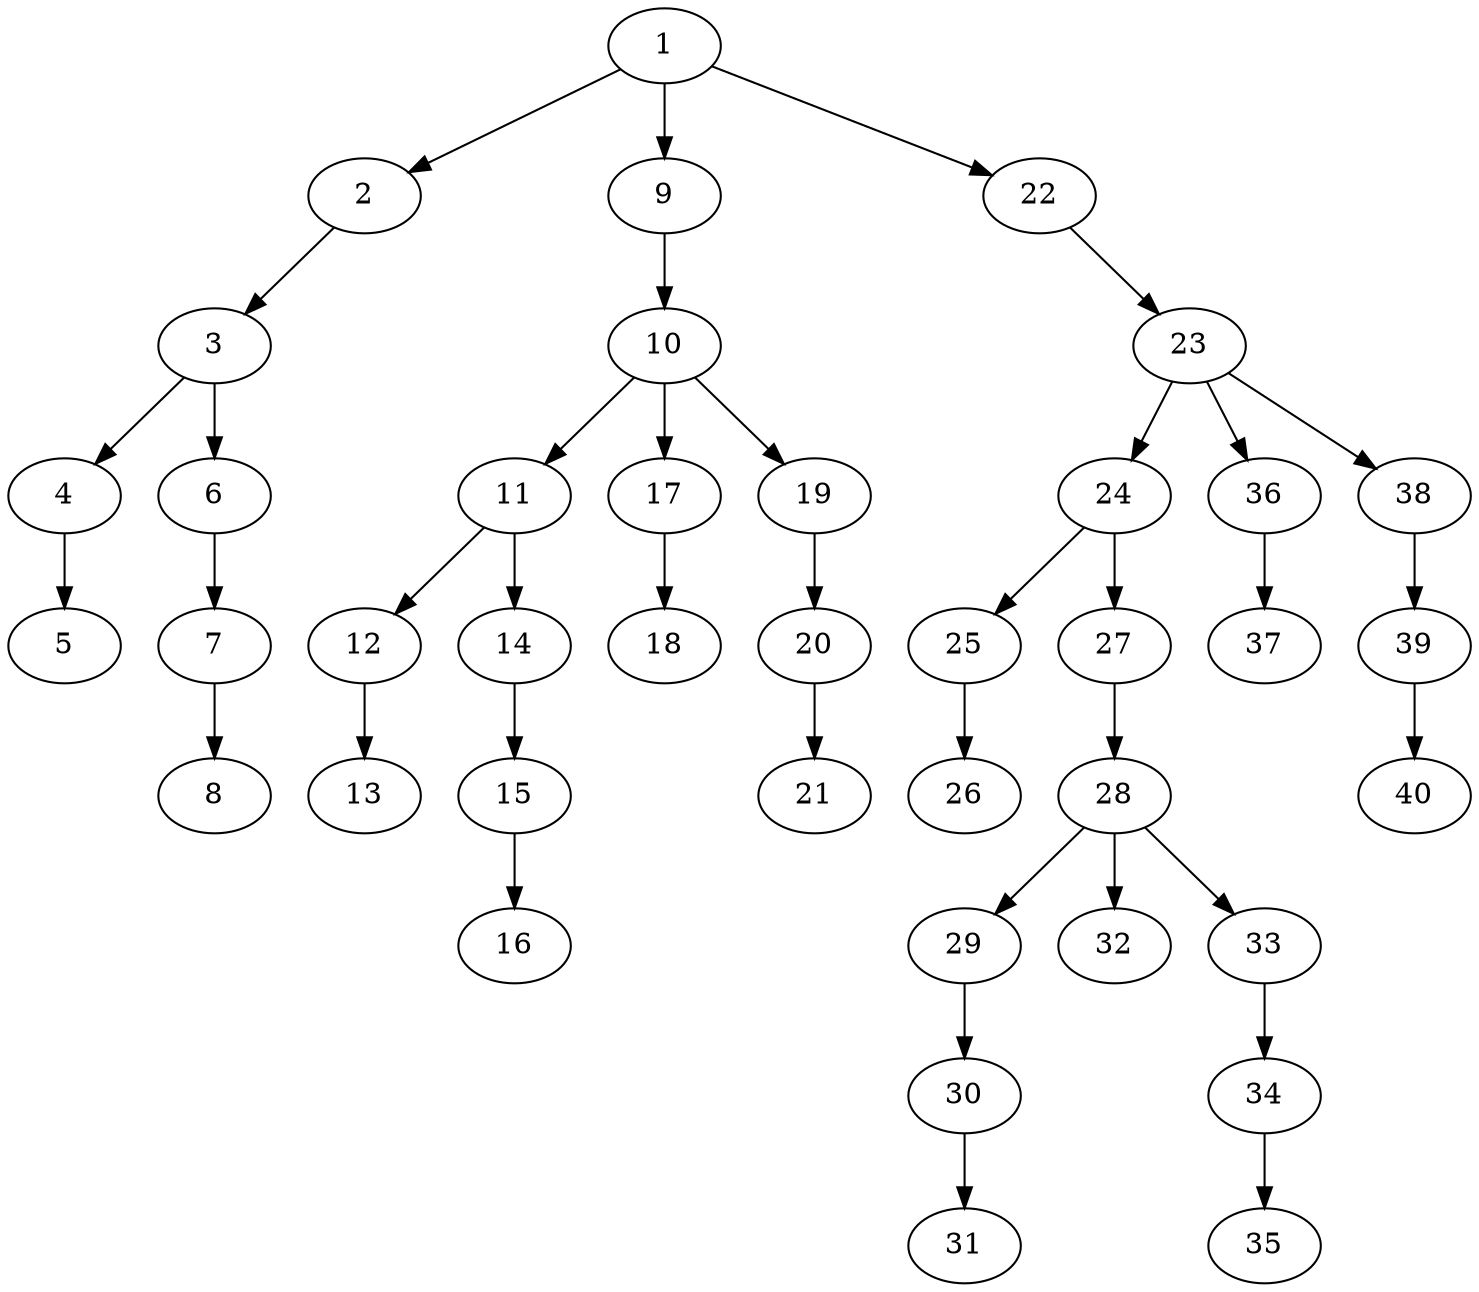 strict digraph "" {
	1 -> 2;
	1 -> 9;
	1 -> 22;
	2 -> 3;
	3 -> 4;
	3 -> 6;
	4 -> 5;
	6 -> 7;
	7 -> 8;
	9 -> 10;
	10 -> 11;
	10 -> 17;
	10 -> 19;
	11 -> 12;
	11 -> 14;
	12 -> 13;
	14 -> 15;
	15 -> 16;
	17 -> 18;
	19 -> 20;
	20 -> 21;
	22 -> 23;
	23 -> 24;
	23 -> 36;
	23 -> 38;
	24 -> 25;
	24 -> 27;
	25 -> 26;
	27 -> 28;
	28 -> 29;
	28 -> 32;
	28 -> 33;
	29 -> 30;
	30 -> 31;
	33 -> 34;
	34 -> 35;
	36 -> 37;
	38 -> 39;
	39 -> 40;
}
